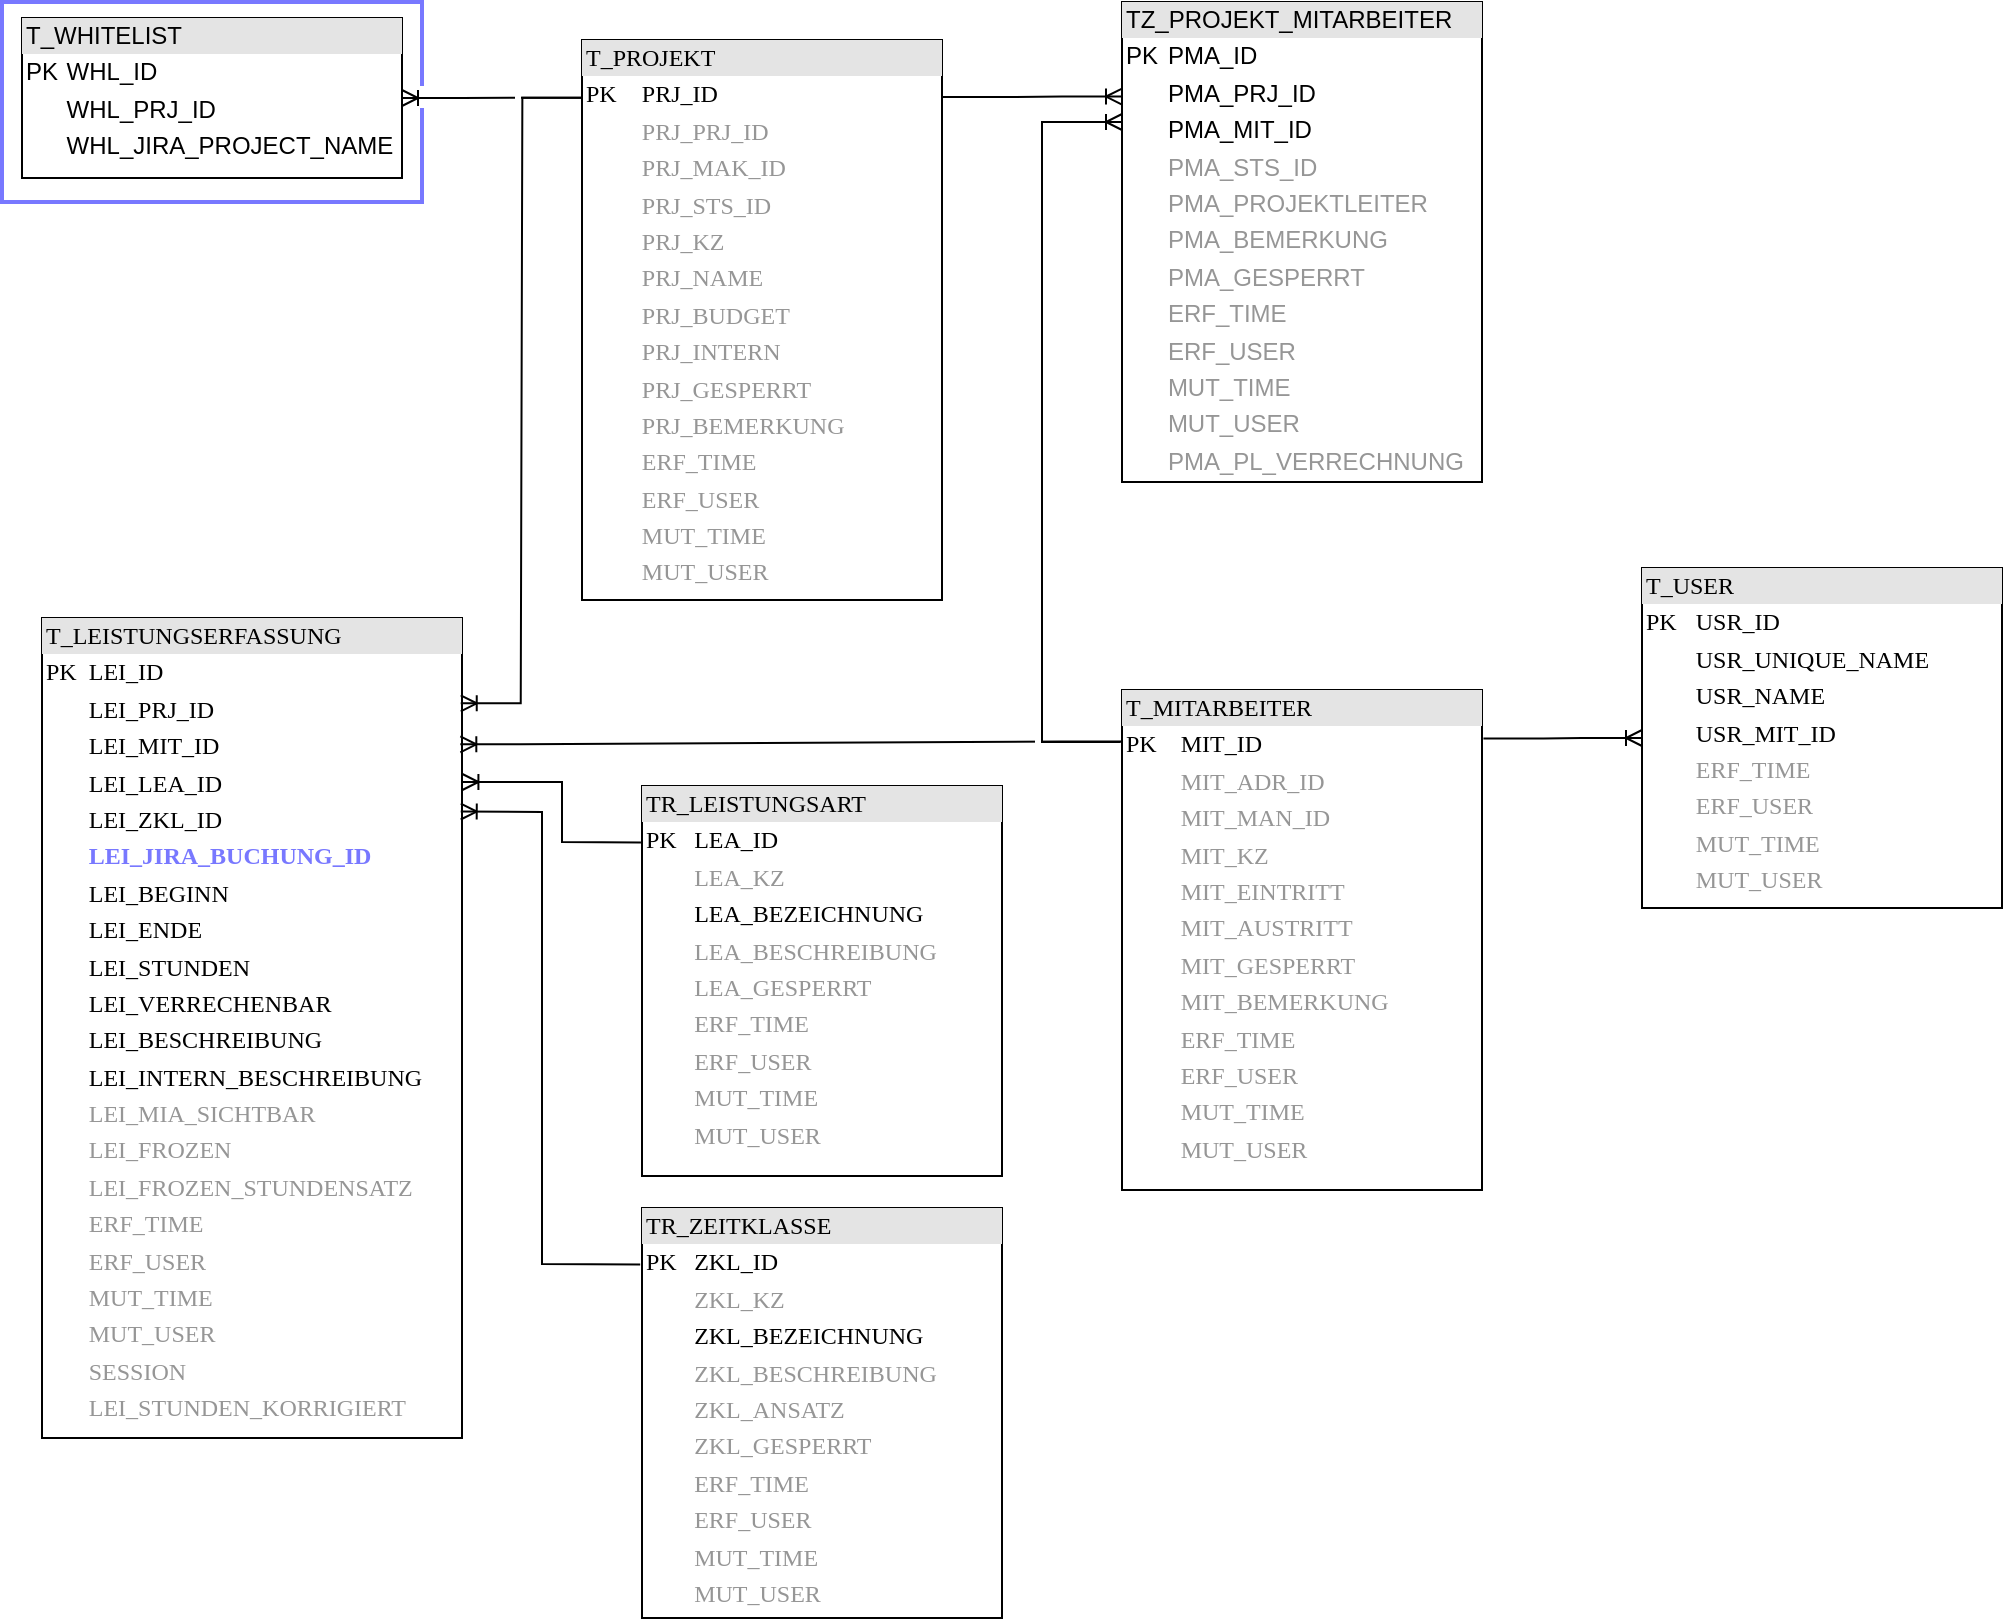 <mxfile version="24.0.7" type="device">
  <diagram name="Page-1" id="2ca16b54-16f6-2749-3443-fa8db7711227">
    <mxGraphModel dx="1542" dy="823" grid="0" gridSize="10" guides="1" tooltips="1" connect="1" arrows="1" fold="1" page="1" pageScale="1" pageWidth="1100" pageHeight="850" background="none" math="0" shadow="0">
      <root>
        <mxCell id="0" />
        <mxCell id="1" parent="0" />
        <mxCell id="BvgoGj_8Hg7JndgOluc3-3" value="" style="whiteSpace=wrap;html=1;fillColor=none;strokeWidth=2;strokeColor=#7878ff;" vertex="1" parent="1">
          <mxGeometry x="50" y="21" width="210" height="100" as="geometry" />
        </mxCell>
        <mxCell id="BvgoGj_8Hg7JndgOluc3-6" value="" style="endArrow=none;html=1;rounded=0;exitX=1;exitY=0.5;exitDx=0;exitDy=0;startSize=6;strokeWidth=11;strokeColor=#FFFFFF;" edge="1" parent="1">
          <mxGeometry width="50" height="50" relative="1" as="geometry">
            <mxPoint x="258" y="68.5" as="sourcePoint" />
            <mxPoint x="274" y="68.5" as="targetPoint" />
          </mxGeometry>
        </mxCell>
        <mxCell id="2ed32ef02a7f4228-1" value="&lt;div style=&quot;box-sizing:border-box;width:100%;background:#e4e4e4;padding:2px;&quot;&gt;T_USER&lt;/div&gt;&lt;table style=&quot;width:100%;font-size:1em;&quot; cellpadding=&quot;2&quot; cellspacing=&quot;0&quot;&gt;&lt;tbody&gt;&lt;tr&gt;&lt;td&gt;PK&lt;/td&gt;&lt;td&gt;USR_ID&lt;/td&gt;&lt;/tr&gt;&lt;tr&gt;&lt;td&gt;&lt;br&gt;&lt;/td&gt;&lt;td&gt;USR_UNIQUE_NAME&lt;/td&gt;&lt;/tr&gt;&lt;tr&gt;&lt;td&gt;&lt;/td&gt;&lt;td&gt;USR_NAME&lt;/td&gt;&lt;/tr&gt;&lt;tr&gt;&lt;td&gt;&lt;br&gt;&lt;/td&gt;&lt;td&gt;USR_MIT_ID&lt;/td&gt;&lt;/tr&gt;&lt;tr&gt;&lt;td&gt;&lt;br&gt;&lt;/td&gt;&lt;td&gt;&lt;font color=&quot;#969696&quot;&gt;ERF_TIME&lt;/font&gt;&lt;/td&gt;&lt;/tr&gt;&lt;tr&gt;&lt;td&gt;&lt;font color=&quot;#969696&quot;&gt;&lt;br&gt;&lt;/font&gt;&lt;/td&gt;&lt;td&gt;&lt;font color=&quot;#969696&quot;&gt;ERF_USER&lt;/font&gt;&lt;/td&gt;&lt;/tr&gt;&lt;tr&gt;&lt;td&gt;&lt;font color=&quot;#969696&quot;&gt;&lt;br&gt;&lt;/font&gt;&lt;/td&gt;&lt;td&gt;&lt;font color=&quot;#969696&quot;&gt;MUT_TIME&lt;/font&gt;&lt;/td&gt;&lt;/tr&gt;&lt;tr&gt;&lt;td&gt;&lt;font color=&quot;#969696&quot;&gt;&lt;br&gt;&lt;/font&gt;&lt;/td&gt;&lt;td&gt;&lt;font color=&quot;#969696&quot;&gt;MUT_USER&lt;/font&gt;&lt;/td&gt;&lt;/tr&gt;&lt;/tbody&gt;&lt;/table&gt;" style="verticalAlign=top;align=left;overflow=fill;html=1;rounded=0;shadow=0;comic=0;labelBackgroundColor=none;strokeWidth=1;fontFamily=Verdana;fontSize=12" parent="1" vertex="1">
          <mxGeometry x="870" y="304" width="180" height="170" as="geometry" />
        </mxCell>
        <mxCell id="2ed32ef02a7f4228-3" value="&lt;div style=&quot;box-sizing: border-box ; width: 100% ; background: #e4e4e4 ; padding: 2px&quot;&gt;T_PROJEKT&lt;/div&gt;&lt;table style=&quot;width: 100% ; font-size: 1em&quot; cellpadding=&quot;2&quot; cellspacing=&quot;0&quot;&gt;&lt;tbody&gt;&lt;tr&gt;&lt;td&gt;PK&lt;/td&gt;&lt;td&gt;PRJ_ID&lt;/td&gt;&lt;/tr&gt;&lt;tr&gt;&lt;td&gt;&lt;br&gt;&lt;/td&gt;&lt;td&gt;&lt;font color=&quot;#969696&quot;&gt;PRJ_PRJ_ID&lt;/font&gt;&lt;/td&gt;&lt;/tr&gt;&lt;tr&gt;&lt;td&gt;&lt;/td&gt;&lt;td&gt;&lt;font color=&quot;#969696&quot;&gt;PRJ_MAK_ID&lt;/font&gt;&lt;/td&gt;&lt;/tr&gt;&lt;tr&gt;&lt;td&gt;&lt;br&gt;&lt;/td&gt;&lt;td&gt;&lt;font color=&quot;#969696&quot;&gt;PRJ_STS_ID&lt;/font&gt;&lt;/td&gt;&lt;/tr&gt;&lt;tr&gt;&lt;td&gt;&lt;font color=&quot;#969696&quot;&gt;&lt;br&gt;&lt;/font&gt;&lt;/td&gt;&lt;td&gt;&lt;font color=&quot;#969696&quot;&gt;PRJ_KZ&lt;/font&gt;&lt;/td&gt;&lt;/tr&gt;&lt;tr&gt;&lt;td&gt;&lt;font color=&quot;#969696&quot;&gt;&lt;br&gt;&lt;/font&gt;&lt;/td&gt;&lt;td&gt;&lt;font color=&quot;#969696&quot;&gt;PRJ_NAME&lt;/font&gt;&lt;/td&gt;&lt;/tr&gt;&lt;tr&gt;&lt;td&gt;&lt;font color=&quot;#969696&quot;&gt;&lt;br&gt;&lt;/font&gt;&lt;/td&gt;&lt;td&gt;&lt;font color=&quot;#969696&quot;&gt;PRJ_BUDGET&lt;/font&gt;&lt;/td&gt;&lt;/tr&gt;&lt;tr&gt;&lt;td&gt;&lt;font color=&quot;#969696&quot;&gt;&lt;br&gt;&lt;/font&gt;&lt;/td&gt;&lt;td&gt;&lt;font color=&quot;#969696&quot;&gt;PRJ_INTERN&lt;/font&gt;&lt;/td&gt;&lt;/tr&gt;&lt;tr&gt;&lt;td&gt;&lt;font color=&quot;#969696&quot;&gt;&lt;br&gt;&lt;/font&gt;&lt;/td&gt;&lt;td&gt;&lt;font color=&quot;#969696&quot;&gt;PRJ_GESPERRT&lt;/font&gt;&lt;/td&gt;&lt;/tr&gt;&lt;tr&gt;&lt;td&gt;&lt;font color=&quot;#969696&quot;&gt;&lt;br&gt;&lt;/font&gt;&lt;/td&gt;&lt;td&gt;&lt;font color=&quot;#969696&quot;&gt;PRJ_BEMERKUNG&lt;/font&gt;&lt;/td&gt;&lt;/tr&gt;&lt;tr&gt;&lt;td&gt;&lt;font color=&quot;#969696&quot;&gt;&lt;br&gt;&lt;/font&gt;&lt;/td&gt;&lt;td&gt;&lt;font color=&quot;#969696&quot;&gt;ERF_TIME&lt;/font&gt;&lt;/td&gt;&lt;/tr&gt;&lt;tr&gt;&lt;td&gt;&lt;font color=&quot;#969696&quot;&gt;&lt;br&gt;&lt;/font&gt;&lt;/td&gt;&lt;td&gt;&lt;font color=&quot;#969696&quot;&gt;ERF_USER&lt;/font&gt;&lt;/td&gt;&lt;/tr&gt;&lt;tr&gt;&lt;td&gt;&lt;font color=&quot;#969696&quot;&gt;&lt;br&gt;&lt;/font&gt;&lt;/td&gt;&lt;td&gt;&lt;font color=&quot;#969696&quot;&gt;MUT_TIME&lt;/font&gt;&lt;/td&gt;&lt;/tr&gt;&lt;tr&gt;&lt;td&gt;&lt;font color=&quot;#969696&quot;&gt;&lt;br&gt;&lt;/font&gt;&lt;/td&gt;&lt;td&gt;&lt;font color=&quot;#969696&quot;&gt;MUT_USER&lt;/font&gt;&lt;/td&gt;&lt;/tr&gt;&lt;/tbody&gt;&lt;/table&gt;" style="verticalAlign=top;align=left;overflow=fill;html=1;rounded=0;shadow=0;comic=0;labelBackgroundColor=none;strokeWidth=1;fontFamily=Verdana;fontSize=12" parent="1" vertex="1">
          <mxGeometry x="340" y="40" width="180" height="280" as="geometry" />
        </mxCell>
        <mxCell id="2ed32ef02a7f4228-4" value="&lt;div style=&quot;box-sizing: border-box ; width: 100% ; background: #e4e4e4 ; padding: 2px&quot;&gt;TR_LEISTUNGSART&lt;/div&gt;&lt;table style=&quot;width: 100% ; font-size: 1em&quot; cellpadding=&quot;2&quot; cellspacing=&quot;0&quot;&gt;&lt;tbody&gt;&lt;tr&gt;&lt;td&gt;PK&lt;/td&gt;&lt;td&gt;LEA_ID&lt;/td&gt;&lt;/tr&gt;&lt;tr&gt;&lt;td&gt;&lt;br&gt;&lt;/td&gt;&lt;td&gt;&lt;font color=&quot;#969696&quot;&gt;LEA_KZ&lt;/font&gt;&lt;/td&gt;&lt;/tr&gt;&lt;tr&gt;&lt;td&gt;&lt;/td&gt;&lt;td&gt;LEA_BEZEICHNUNG&lt;/td&gt;&lt;/tr&gt;&lt;tr&gt;&lt;td&gt;&lt;br&gt;&lt;/td&gt;&lt;td&gt;&lt;font color=&quot;#969696&quot;&gt;LEA_BESCHREIBUNG&lt;/font&gt;&lt;/td&gt;&lt;/tr&gt;&lt;tr&gt;&lt;td&gt;&lt;font color=&quot;#969696&quot;&gt;&lt;br&gt;&lt;/font&gt;&lt;/td&gt;&lt;td&gt;&lt;font color=&quot;#969696&quot;&gt;LEA_GESPERRT&lt;/font&gt;&lt;/td&gt;&lt;/tr&gt;&lt;tr&gt;&lt;td&gt;&lt;font color=&quot;#969696&quot;&gt;&lt;br&gt;&lt;/font&gt;&lt;/td&gt;&lt;td&gt;&lt;font color=&quot;#969696&quot;&gt;ERF_TIME&lt;/font&gt;&lt;/td&gt;&lt;/tr&gt;&lt;tr&gt;&lt;td&gt;&lt;font color=&quot;#969696&quot;&gt;&lt;br&gt;&lt;/font&gt;&lt;/td&gt;&lt;td&gt;&lt;font color=&quot;#969696&quot;&gt;ERF_USER&lt;/font&gt;&lt;/td&gt;&lt;/tr&gt;&lt;tr&gt;&lt;td&gt;&lt;font color=&quot;#969696&quot;&gt;&lt;br&gt;&lt;/font&gt;&lt;/td&gt;&lt;td&gt;&lt;font color=&quot;#969696&quot;&gt;MUT_TIME&lt;/font&gt;&lt;/td&gt;&lt;/tr&gt;&lt;tr&gt;&lt;td&gt;&lt;font color=&quot;#969696&quot;&gt;&lt;br&gt;&lt;/font&gt;&lt;/td&gt;&lt;td&gt;&lt;font color=&quot;#969696&quot;&gt;MUT_USER&lt;/font&gt;&lt;/td&gt;&lt;/tr&gt;&lt;/tbody&gt;&lt;/table&gt;" style="verticalAlign=top;align=left;overflow=fill;html=1;rounded=0;shadow=0;comic=0;labelBackgroundColor=none;strokeWidth=1;fontFamily=Verdana;fontSize=12" parent="1" vertex="1">
          <mxGeometry x="370" y="413" width="180" height="195" as="geometry" />
        </mxCell>
        <mxCell id="2ed32ef02a7f4228-5" value="&lt;div style=&quot;box-sizing:border-box;width:100%;background:#e4e4e4;padding:2px;&quot;&gt;TR_ZEITKLASSE&lt;/div&gt;&lt;table style=&quot;width:100%;font-size:1em;&quot; cellpadding=&quot;2&quot; cellspacing=&quot;0&quot;&gt;&lt;tbody&gt;&lt;tr&gt;&lt;td&gt;PK&lt;/td&gt;&lt;td&gt;ZKL_ID&lt;/td&gt;&lt;/tr&gt;&lt;tr&gt;&lt;td&gt;&lt;br&gt;&lt;/td&gt;&lt;td&gt;&lt;font color=&quot;#969696&quot;&gt;ZKL_KZ&lt;/font&gt;&lt;/td&gt;&lt;/tr&gt;&lt;tr&gt;&lt;td&gt;&lt;/td&gt;&lt;td&gt;ZKL_BEZEICHNUNG&lt;/td&gt;&lt;/tr&gt;&lt;tr&gt;&lt;td&gt;&lt;br&gt;&lt;/td&gt;&lt;td&gt;&lt;font color=&quot;#969696&quot;&gt;ZKL_BESCHREIBUNG&lt;/font&gt;&lt;/td&gt;&lt;/tr&gt;&lt;tr&gt;&lt;td&gt;&lt;font color=&quot;#969696&quot;&gt;&lt;br&gt;&lt;/font&gt;&lt;/td&gt;&lt;td&gt;&lt;font color=&quot;#969696&quot;&gt;ZKL_ANSATZ&lt;/font&gt;&lt;/td&gt;&lt;/tr&gt;&lt;tr&gt;&lt;td&gt;&lt;font color=&quot;#969696&quot;&gt;&lt;br&gt;&lt;/font&gt;&lt;/td&gt;&lt;td&gt;&lt;font color=&quot;#969696&quot;&gt;ZKL_GESPERRT&lt;/font&gt;&lt;/td&gt;&lt;/tr&gt;&lt;tr&gt;&lt;td&gt;&lt;font color=&quot;#969696&quot;&gt;&lt;br&gt;&lt;/font&gt;&lt;/td&gt;&lt;td&gt;&lt;font color=&quot;#969696&quot;&gt;ERF_TIME&lt;/font&gt;&lt;/td&gt;&lt;/tr&gt;&lt;tr&gt;&lt;td&gt;&lt;font color=&quot;#969696&quot;&gt;&lt;br&gt;&lt;/font&gt;&lt;/td&gt;&lt;td&gt;&lt;font color=&quot;#969696&quot;&gt;ERF_USER&lt;/font&gt;&lt;/td&gt;&lt;/tr&gt;&lt;tr&gt;&lt;td&gt;&lt;font color=&quot;#969696&quot;&gt;&lt;br&gt;&lt;/font&gt;&lt;/td&gt;&lt;td&gt;&lt;font color=&quot;#969696&quot;&gt;MUT_TIME&lt;/font&gt;&lt;/td&gt;&lt;/tr&gt;&lt;tr&gt;&lt;td&gt;&lt;font color=&quot;#969696&quot;&gt;&lt;br&gt;&lt;/font&gt;&lt;/td&gt;&lt;td&gt;&lt;font color=&quot;#969696&quot;&gt;MUT_USER&lt;/font&gt;&lt;/td&gt;&lt;/tr&gt;&lt;/tbody&gt;&lt;/table&gt;" style="verticalAlign=top;align=left;overflow=fill;html=1;rounded=0;shadow=0;comic=0;labelBackgroundColor=none;strokeWidth=1;fontFamily=Verdana;fontSize=12" parent="1" vertex="1">
          <mxGeometry x="370" y="624" width="180" height="205" as="geometry" />
        </mxCell>
        <mxCell id="2ed32ef02a7f4228-8" value="&lt;div style=&quot;box-sizing: border-box ; width: 100% ; background: #e4e4e4 ; padding: 2px&quot;&gt;T_LEISTUNGSERFASSUNG&lt;/div&gt;&lt;table style=&quot;width: 100% ; font-size: 1em&quot; cellpadding=&quot;2&quot; cellspacing=&quot;0&quot;&gt;&lt;tbody&gt;&lt;tr&gt;&lt;td&gt;PK&lt;/td&gt;&lt;td&gt;LEI_ID&lt;/td&gt;&lt;/tr&gt;&lt;tr&gt;&lt;td&gt;&lt;br&gt;&lt;/td&gt;&lt;td&gt;LEI_PRJ_ID&lt;/td&gt;&lt;/tr&gt;&lt;tr&gt;&lt;td&gt;&lt;/td&gt;&lt;td&gt;LEI_MIT_ID&lt;/td&gt;&lt;/tr&gt;&lt;tr&gt;&lt;td&gt;&lt;br&gt;&lt;/td&gt;&lt;td&gt;LEI_LEA_ID&lt;br&gt;&lt;/td&gt;&lt;/tr&gt;&lt;tr&gt;&lt;td&gt;&lt;br&gt;&lt;/td&gt;&lt;td&gt;LEI_ZKL_ID&lt;br&gt;&lt;/td&gt;&lt;/tr&gt;&lt;tr&gt;&lt;td&gt;&lt;br&gt;&lt;/td&gt;&lt;td&gt;&lt;font color=&quot;#7878ff&quot;&gt;&lt;b&gt;LEI_JIRA_BUCHUNG_ID&lt;/b&gt;&lt;/font&gt;&lt;/td&gt;&lt;/tr&gt;&lt;tr&gt;&lt;td&gt;&lt;br&gt;&lt;/td&gt;&lt;td&gt;LEI_BEGINN&lt;br&gt;&lt;/td&gt;&lt;/tr&gt;&lt;tr&gt;&lt;td&gt;&lt;br&gt;&lt;/td&gt;&lt;td&gt;LEI_ENDE&lt;/td&gt;&lt;/tr&gt;&lt;tr&gt;&lt;td&gt;&lt;br&gt;&lt;/td&gt;&lt;td&gt;LEI_STUNDEN&lt;br&gt;&lt;/td&gt;&lt;/tr&gt;&lt;tr&gt;&lt;td&gt;&lt;br&gt;&lt;/td&gt;&lt;td&gt;LEI_VERRECHENBAR&lt;br&gt;&lt;/td&gt;&lt;/tr&gt;&lt;tr&gt;&lt;td&gt;&lt;br&gt;&lt;/td&gt;&lt;td&gt;LEI_BESCHREIBUNG&lt;/td&gt;&lt;/tr&gt;&lt;tr&gt;&lt;td&gt;&lt;br&gt;&lt;/td&gt;&lt;td&gt;LEI_INTERN_BESCHREIBUNG&lt;br&gt;&lt;/td&gt;&lt;/tr&gt;&lt;tr&gt;&lt;td&gt;&lt;br&gt;&lt;/td&gt;&lt;td&gt;&lt;font color=&quot;#969696&quot;&gt;LEI_MIA_SICHTBAR&lt;/font&gt;&lt;br&gt;&lt;/td&gt;&lt;/tr&gt;&lt;tr&gt;&lt;td&gt;&lt;br&gt;&lt;/td&gt;&lt;td&gt;&lt;font color=&quot;#969696&quot;&gt;LEI_FROZEN&lt;/font&gt;&lt;/td&gt;&lt;/tr&gt;&lt;tr&gt;&lt;td&gt;&lt;br&gt;&lt;/td&gt;&lt;td&gt;&lt;font color=&quot;#969696&quot;&gt;LEI_FROZEN_STUNDENSATZ&lt;/font&gt;&lt;br&gt;&lt;/td&gt;&lt;/tr&gt;&lt;tr&gt;&lt;td&gt;&lt;br&gt;&lt;/td&gt;&lt;td&gt;&lt;font color=&quot;#969696&quot;&gt;ERF_TIME&lt;/font&gt;&lt;/td&gt;&lt;/tr&gt;&lt;tr&gt;&lt;td&gt;&lt;br&gt;&lt;/td&gt;&lt;td&gt;&lt;font color=&quot;#969696&quot;&gt;ERF_USER&lt;/font&gt;&lt;br&gt;&lt;/td&gt;&lt;/tr&gt;&lt;tr&gt;&lt;td&gt;&lt;br&gt;&lt;/td&gt;&lt;td&gt;&lt;font color=&quot;#969696&quot;&gt;MUT_TIME&lt;/font&gt;&lt;/td&gt;&lt;/tr&gt;&lt;tr&gt;&lt;td&gt;&lt;br&gt;&lt;/td&gt;&lt;td&gt;&lt;font color=&quot;#969696&quot;&gt;MUT_USER&lt;/font&gt;&lt;/td&gt;&lt;/tr&gt;&lt;tr&gt;&lt;td&gt;&lt;br&gt;&lt;/td&gt;&lt;td&gt;&lt;font color=&quot;#969696&quot;&gt;SESSION&lt;/font&gt;&lt;/td&gt;&lt;/tr&gt;&lt;tr&gt;&lt;td&gt;&lt;br&gt;&lt;/td&gt;&lt;td&gt;&lt;font color=&quot;#969696&quot;&gt;LEI_STUNDEN_KORRIGIERT&lt;/font&gt;&lt;/td&gt;&lt;/tr&gt;&lt;/tbody&gt;&lt;/table&gt;" style="verticalAlign=top;align=left;overflow=fill;html=1;rounded=0;shadow=0;comic=0;labelBackgroundColor=none;strokeWidth=1;fontFamily=Verdana;fontSize=12" parent="1" vertex="1">
          <mxGeometry x="70" y="329" width="210" height="410" as="geometry" />
        </mxCell>
        <mxCell id="2ed32ef02a7f4228-12" value="&lt;div style=&quot;box-sizing: border-box ; width: 100% ; background: #e4e4e4 ; padding: 2px&quot;&gt;T_MITARBEITER&lt;/div&gt;&lt;table style=&quot;width: 100% ; font-size: 1em&quot; cellpadding=&quot;2&quot; cellspacing=&quot;0&quot;&gt;&lt;tbody&gt;&lt;tr&gt;&lt;td&gt;PK&lt;/td&gt;&lt;td&gt;MIT_ID&lt;/td&gt;&lt;/tr&gt;&lt;tr&gt;&lt;td&gt;&lt;br&gt;&lt;/td&gt;&lt;td&gt;&lt;font color=&quot;#969696&quot;&gt;MIT_ADR_ID&lt;/font&gt;&lt;/td&gt;&lt;/tr&gt;&lt;tr&gt;&lt;td&gt;&lt;/td&gt;&lt;td&gt;&lt;font color=&quot;#969696&quot;&gt;MIT_MAN_ID&lt;/font&gt;&lt;/td&gt;&lt;/tr&gt;&lt;tr&gt;&lt;td&gt;&lt;br&gt;&lt;/td&gt;&lt;td&gt;&lt;font color=&quot;#969696&quot;&gt;MIT_KZ&lt;/font&gt;&lt;/td&gt;&lt;/tr&gt;&lt;tr&gt;&lt;td&gt;&lt;br&gt;&lt;/td&gt;&lt;td&gt;&lt;font color=&quot;#969696&quot;&gt;MIT_EINTRITT&lt;/font&gt;&lt;/td&gt;&lt;/tr&gt;&lt;tr&gt;&lt;td&gt;&lt;br&gt;&lt;/td&gt;&lt;td&gt;&lt;font color=&quot;#969696&quot;&gt;MIT_AUSTRITT&lt;/font&gt;&lt;/td&gt;&lt;/tr&gt;&lt;tr&gt;&lt;td&gt;&lt;br&gt;&lt;/td&gt;&lt;td&gt;&lt;font color=&quot;#969696&quot;&gt;MIT_GESPERRT&lt;/font&gt;&lt;/td&gt;&lt;/tr&gt;&lt;tr&gt;&lt;td&gt;&lt;br&gt;&lt;/td&gt;&lt;td&gt;&lt;font color=&quot;#969696&quot;&gt;MIT_BEMERKUNG&lt;/font&gt;&lt;/td&gt;&lt;/tr&gt;&lt;tr&gt;&lt;td&gt;&lt;font color=&quot;#969696&quot;&gt;&lt;br&gt;&lt;/font&gt;&lt;/td&gt;&lt;td&gt;&lt;font color=&quot;#969696&quot;&gt;ERF_TIME&lt;/font&gt;&lt;/td&gt;&lt;/tr&gt;&lt;tr&gt;&lt;td&gt;&lt;font color=&quot;#969696&quot;&gt;&lt;br&gt;&lt;/font&gt;&lt;/td&gt;&lt;td&gt;&lt;font color=&quot;#969696&quot;&gt;ERF_USER&lt;/font&gt;&lt;/td&gt;&lt;/tr&gt;&lt;tr&gt;&lt;td&gt;&lt;font color=&quot;#969696&quot;&gt;&lt;br&gt;&lt;/font&gt;&lt;/td&gt;&lt;td&gt;&lt;font color=&quot;#969696&quot;&gt;MUT_TIME&lt;/font&gt;&lt;/td&gt;&lt;/tr&gt;&lt;tr&gt;&lt;td&gt;&lt;font color=&quot;#969696&quot;&gt;&lt;br&gt;&lt;/font&gt;&lt;/td&gt;&lt;td&gt;&lt;font color=&quot;#969696&quot;&gt;MUT_USER&lt;/font&gt;&lt;/td&gt;&lt;/tr&gt;&lt;/tbody&gt;&lt;/table&gt;" style="verticalAlign=top;align=left;overflow=fill;html=1;rounded=0;shadow=0;comic=0;labelBackgroundColor=none;strokeWidth=1;fontFamily=Verdana;fontSize=12" parent="1" vertex="1">
          <mxGeometry x="610" y="365" width="180" height="250" as="geometry" />
        </mxCell>
        <mxCell id="BvgoGj_8Hg7JndgOluc3-1" value="&lt;div style=&quot;box-sizing:border-box;width:100%;background:#e4e4e4;padding:2px;&quot;&gt;T_WHITELIST&lt;/div&gt;&lt;table style=&quot;width:100%;font-size:1em;&quot; cellpadding=&quot;2&quot; cellspacing=&quot;0&quot;&gt;&lt;tbody&gt;&lt;tr&gt;&lt;td&gt;PK&lt;/td&gt;&lt;td&gt;WHL_ID&lt;/td&gt;&lt;/tr&gt;&lt;tr&gt;&lt;td&gt;&lt;br&gt;&lt;/td&gt;&lt;td&gt;WHL_PRJ_ID&lt;/td&gt;&lt;/tr&gt;&lt;tr&gt;&lt;td&gt;&lt;br&gt;&lt;/td&gt;&lt;td&gt;WHL_JIRA_PROJECT_NAME&lt;/td&gt;&lt;/tr&gt;&lt;/tbody&gt;&lt;/table&gt;" style="verticalAlign=top;align=left;overflow=fill;html=1;whiteSpace=wrap;" vertex="1" parent="1">
          <mxGeometry x="60" y="29" width="190" height="80" as="geometry" />
        </mxCell>
        <mxCell id="BvgoGj_8Hg7JndgOluc3-4" value="&lt;div style=&quot;box-sizing:border-box;width:100%;background:#e4e4e4;padding:2px;&quot;&gt;TZ_PROJEKT_MITARBEITER&lt;/div&gt;&lt;table style=&quot;width:100%;font-size:1em;&quot; cellpadding=&quot;2&quot; cellspacing=&quot;0&quot;&gt;&lt;tbody&gt;&lt;tr&gt;&lt;td&gt;PK&lt;/td&gt;&lt;td&gt;PMA_ID&lt;/td&gt;&lt;/tr&gt;&lt;tr&gt;&lt;td&gt;&lt;br&gt;&lt;/td&gt;&lt;td&gt;PMA_PRJ_ID&lt;/td&gt;&lt;/tr&gt;&lt;tr&gt;&lt;td&gt;&lt;/td&gt;&lt;td&gt;PMA_MIT_ID&lt;/td&gt;&lt;/tr&gt;&lt;tr&gt;&lt;td&gt;&lt;br&gt;&lt;/td&gt;&lt;td&gt;&lt;font color=&quot;#969696&quot;&gt;PMA_STS_ID&lt;/font&gt;&lt;/td&gt;&lt;/tr&gt;&lt;tr&gt;&lt;td&gt;&lt;font color=&quot;#969696&quot;&gt;&lt;br&gt;&lt;/font&gt;&lt;/td&gt;&lt;td&gt;&lt;font color=&quot;#969696&quot;&gt;PMA_PROJEKTLEITER&lt;/font&gt;&lt;/td&gt;&lt;/tr&gt;&lt;tr&gt;&lt;td&gt;&lt;font color=&quot;#969696&quot;&gt;&lt;br&gt;&lt;/font&gt;&lt;/td&gt;&lt;td&gt;&lt;font color=&quot;#969696&quot;&gt;PMA_BEMERKUNG&lt;/font&gt;&lt;/td&gt;&lt;/tr&gt;&lt;tr&gt;&lt;td&gt;&lt;font color=&quot;#969696&quot;&gt;&lt;br&gt;&lt;/font&gt;&lt;/td&gt;&lt;td&gt;&lt;font color=&quot;#969696&quot;&gt;PMA_GESPERRT&lt;/font&gt;&lt;/td&gt;&lt;/tr&gt;&lt;tr&gt;&lt;td&gt;&lt;font color=&quot;#969696&quot;&gt;&lt;br&gt;&lt;/font&gt;&lt;/td&gt;&lt;td&gt;&lt;font color=&quot;#969696&quot;&gt;ERF_TIME&lt;/font&gt;&lt;/td&gt;&lt;/tr&gt;&lt;tr&gt;&lt;td&gt;&lt;font color=&quot;#969696&quot;&gt;&lt;br&gt;&lt;/font&gt;&lt;/td&gt;&lt;td&gt;&lt;font color=&quot;#969696&quot;&gt;ERF_USER&lt;/font&gt;&lt;/td&gt;&lt;/tr&gt;&lt;tr&gt;&lt;td&gt;&lt;font color=&quot;#969696&quot;&gt;&lt;br&gt;&lt;/font&gt;&lt;/td&gt;&lt;td&gt;&lt;font color=&quot;#969696&quot;&gt;MUT_TIME&lt;/font&gt;&lt;/td&gt;&lt;/tr&gt;&lt;tr&gt;&lt;td&gt;&lt;font color=&quot;#969696&quot;&gt;&lt;br&gt;&lt;/font&gt;&lt;/td&gt;&lt;td&gt;&lt;font color=&quot;#969696&quot;&gt;MUT_USER&lt;/font&gt;&lt;/td&gt;&lt;/tr&gt;&lt;tr&gt;&lt;td&gt;&lt;font color=&quot;#969696&quot;&gt;&lt;br&gt;&lt;/font&gt;&lt;/td&gt;&lt;td&gt;&lt;font color=&quot;#969696&quot;&gt;PMA_PL_VERRECHNUNG&lt;/font&gt;&lt;/td&gt;&lt;/tr&gt;&lt;/tbody&gt;&lt;/table&gt;" style="verticalAlign=top;align=left;overflow=fill;html=1;whiteSpace=wrap;" vertex="1" parent="1">
          <mxGeometry x="610" y="21" width="180" height="240" as="geometry" />
        </mxCell>
        <mxCell id="BvgoGj_8Hg7JndgOluc3-9" value="" style="edgeStyle=entityRelationEdgeStyle;fontSize=12;html=1;endArrow=ERoneToMany;rounded=0;entryX=1;entryY=0.5;entryDx=0;entryDy=0;exitX=0;exitY=0.103;exitDx=0;exitDy=0;exitPerimeter=0;" edge="1" parent="1" source="2ed32ef02a7f4228-3" target="BvgoGj_8Hg7JndgOluc3-1">
          <mxGeometry width="100" height="100" relative="1" as="geometry">
            <mxPoint x="280" y="149" as="sourcePoint" />
            <mxPoint x="230" y="129" as="targetPoint" />
          </mxGeometry>
        </mxCell>
        <mxCell id="BvgoGj_8Hg7JndgOluc3-10" value="" style="edgeStyle=entityRelationEdgeStyle;fontSize=12;html=1;endArrow=ERoneToMany;rounded=0;entryX=0;entryY=0.197;entryDx=0;entryDy=0;entryPerimeter=0;exitX=1;exitY=0.102;exitDx=0;exitDy=0;exitPerimeter=0;endFill=0;" edge="1" parent="1" source="2ed32ef02a7f4228-3" target="BvgoGj_8Hg7JndgOluc3-4">
          <mxGeometry width="100" height="100" relative="1" as="geometry">
            <mxPoint x="510" y="219" as="sourcePoint" />
            <mxPoint x="610" y="119" as="targetPoint" />
          </mxGeometry>
        </mxCell>
        <mxCell id="BvgoGj_8Hg7JndgOluc3-11" value="" style="edgeStyle=entityRelationEdgeStyle;fontSize=12;html=1;endArrow=ERoneToMany;rounded=0;entryX=0.997;entryY=0.104;entryDx=0;entryDy=0;entryPerimeter=0;exitX=0.001;exitY=0.103;exitDx=0;exitDy=0;exitPerimeter=0;endFill=0;" edge="1" parent="1" source="2ed32ef02a7f4228-3" target="2ed32ef02a7f4228-8">
          <mxGeometry width="100" height="100" relative="1" as="geometry">
            <mxPoint x="260" y="289" as="sourcePoint" />
            <mxPoint x="360" y="189" as="targetPoint" />
            <Array as="points">
              <mxPoint x="300" y="369" />
              <mxPoint x="150" y="209" />
              <mxPoint x="280" y="219" />
              <mxPoint x="300" y="372" />
            </Array>
          </mxGeometry>
        </mxCell>
        <mxCell id="BvgoGj_8Hg7JndgOluc3-13" value="" style="edgeStyle=entityRelationEdgeStyle;fontSize=12;html=1;endArrow=ERoneToMany;rounded=0;entryX=0.996;entryY=0.154;entryDx=0;entryDy=0;entryPerimeter=0;exitX=-0.002;exitY=0.103;exitDx=0;exitDy=0;exitPerimeter=0;" edge="1" parent="1" source="2ed32ef02a7f4228-12" target="2ed32ef02a7f4228-8">
          <mxGeometry width="100" height="100" relative="1" as="geometry">
            <mxPoint x="420" y="429" as="sourcePoint" />
            <mxPoint x="520" y="329" as="targetPoint" />
          </mxGeometry>
        </mxCell>
        <mxCell id="BvgoGj_8Hg7JndgOluc3-14" value="" style="fontSize=12;html=1;endArrow=ERoneToMany;rounded=0;endFill=0;entryX=0;entryY=0.25;entryDx=0;entryDy=0;exitX=-0.004;exitY=0.104;exitDx=0;exitDy=0;exitPerimeter=0;" edge="1" parent="1" source="2ed32ef02a7f4228-12" target="BvgoGj_8Hg7JndgOluc3-4">
          <mxGeometry width="100" height="100" relative="1" as="geometry">
            <mxPoint x="570" y="379" as="sourcePoint" />
            <mxPoint x="600" y="69" as="targetPoint" />
            <Array as="points">
              <mxPoint x="570" y="391" />
              <mxPoint x="570" y="81" />
            </Array>
          </mxGeometry>
        </mxCell>
        <mxCell id="BvgoGj_8Hg7JndgOluc3-15" value="" style="edgeStyle=entityRelationEdgeStyle;fontSize=12;html=1;endArrow=ERoneToMany;rounded=0;entryX=0;entryY=0.5;entryDx=0;entryDy=0;exitX=1.004;exitY=0.097;exitDx=0;exitDy=0;exitPerimeter=0;" edge="1" parent="1" source="2ed32ef02a7f4228-12" target="2ed32ef02a7f4228-1">
          <mxGeometry width="100" height="100" relative="1" as="geometry">
            <mxPoint x="580" y="469" as="sourcePoint" />
            <mxPoint x="680" y="369" as="targetPoint" />
          </mxGeometry>
        </mxCell>
        <mxCell id="BvgoGj_8Hg7JndgOluc3-16" value="" style="fontSize=12;html=1;endArrow=ERoneToMany;rounded=0;entryX=1.001;entryY=0.2;entryDx=0;entryDy=0;entryPerimeter=0;exitX=-0.003;exitY=0.145;exitDx=0;exitDy=0;exitPerimeter=0;" edge="1" parent="1" source="2ed32ef02a7f4228-4" target="2ed32ef02a7f4228-8">
          <mxGeometry width="100" height="100" relative="1" as="geometry">
            <mxPoint x="330" y="539" as="sourcePoint" />
            <mxPoint x="430" y="439" as="targetPoint" />
            <Array as="points">
              <mxPoint x="330" y="441" />
              <mxPoint x="330" y="411" />
            </Array>
          </mxGeometry>
        </mxCell>
        <mxCell id="BvgoGj_8Hg7JndgOluc3-17" value="" style="fontSize=12;html=1;endArrow=ERoneToMany;rounded=0;entryX=0.997;entryY=0.236;entryDx=0;entryDy=0;entryPerimeter=0;exitX=-0.005;exitY=0.138;exitDx=0;exitDy=0;exitPerimeter=0;" edge="1" parent="1" source="2ed32ef02a7f4228-5" target="2ed32ef02a7f4228-8">
          <mxGeometry width="100" height="100" relative="1" as="geometry">
            <mxPoint x="320" y="539" as="sourcePoint" />
            <mxPoint x="420" y="439" as="targetPoint" />
            <Array as="points">
              <mxPoint x="320" y="652" />
              <mxPoint x="320" y="426" />
            </Array>
          </mxGeometry>
        </mxCell>
        <mxCell id="BvgoGj_8Hg7JndgOluc3-18" value="" style="endArrow=none;html=1;rounded=0;strokeWidth=3;strokeColor=#FFFFFF;" edge="1" parent="1">
          <mxGeometry width="50" height="50" relative="1" as="geometry">
            <mxPoint x="308" y="79" as="sourcePoint" />
            <mxPoint x="308" y="59" as="targetPoint" />
          </mxGeometry>
        </mxCell>
        <mxCell id="BvgoGj_8Hg7JndgOluc3-19" value="" style="endArrow=none;html=1;rounded=0;strokeWidth=3;strokeColor=#FFFFFF;" edge="1" parent="1">
          <mxGeometry width="50" height="50" relative="1" as="geometry">
            <mxPoint x="568" y="399" as="sourcePoint" />
            <mxPoint x="568" y="380.032" as="targetPoint" />
          </mxGeometry>
        </mxCell>
      </root>
    </mxGraphModel>
  </diagram>
</mxfile>
